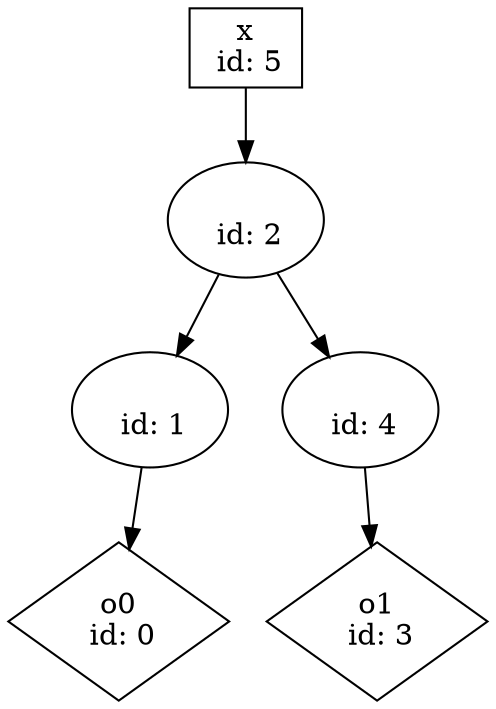 digraph G {
n0 [label="o0\n id: 0",shape="diamond"];
n1 [label="\n id: 1"];
n2 [label="\n id: 2"];
n3 [label="o1\n id: 3",shape="diamond"];
n4 [label="\n id: 4"];
n5 [label="x\n id: 5",shape="box"];
n1 -> n0
n2 -> n1
n2 -> n4
n4 -> n3
n5 -> n2
}